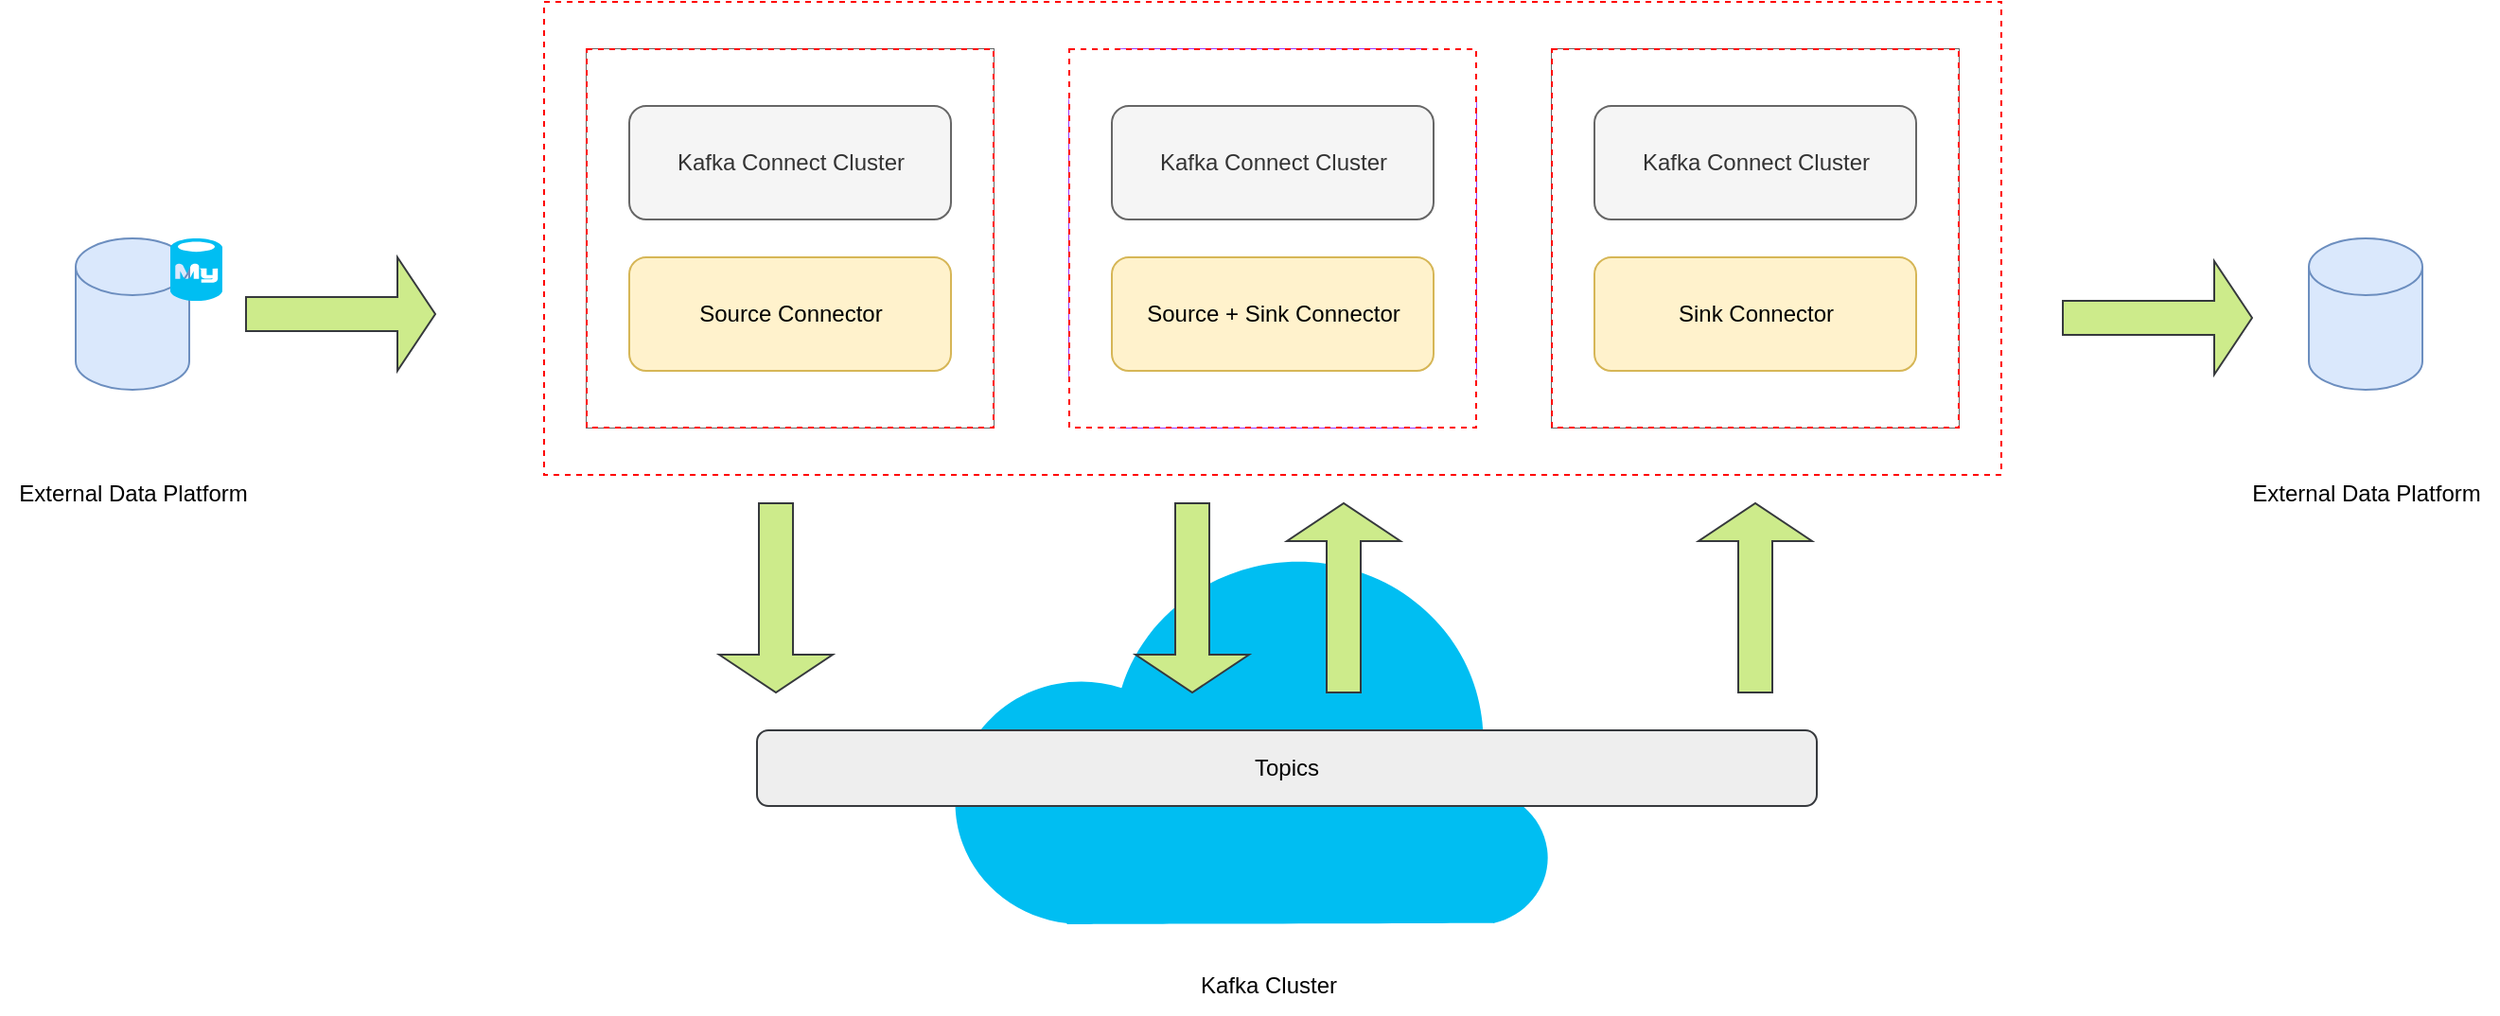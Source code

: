 <mxfile version="24.7.3" type="github">
  <diagram name="Page-1" id="EP4QQ97qRVcQPSVcsZwG">
    <mxGraphModel dx="3116" dy="862" grid="1" gridSize="10" guides="1" tooltips="1" connect="1" arrows="1" fold="1" page="1" pageScale="1" pageWidth="850" pageHeight="1100" math="0" shadow="0">
      <root>
        <mxCell id="0" />
        <mxCell id="1" parent="0" />
        <mxCell id="u9Qty3YH7hLvffLcsdpy-11" value="" style="rounded=0;whiteSpace=wrap;html=1;dashed=1;strokeColor=#FF0000;" vertex="1" parent="1">
          <mxGeometry x="-22.5" y="175" width="770" height="250" as="geometry" />
        </mxCell>
        <mxCell id="QRoZpUSQXtjQfJ5ine1u-7" value="" style="verticalLabelPosition=bottom;html=1;verticalAlign=top;align=center;strokeColor=none;fillColor=#00BEF2;shape=mxgraph.azure.cloud;" parent="1" vertex="1">
          <mxGeometry x="190" y="460" width="320" height="202.5" as="geometry" />
        </mxCell>
        <mxCell id="QRoZpUSQXtjQfJ5ine1u-1" value="" style="shape=cylinder3;whiteSpace=wrap;html=1;boundedLbl=1;backgroundOutline=1;size=15;fillColor=#dae8fc;strokeColor=#6c8ebf;" parent="1" vertex="1">
          <mxGeometry x="-270" y="300" width="60" height="80" as="geometry" />
        </mxCell>
        <mxCell id="QRoZpUSQXtjQfJ5ine1u-2" value="" style="shape=cylinder3;whiteSpace=wrap;html=1;boundedLbl=1;backgroundOutline=1;size=15;fillColor=#dae8fc;strokeColor=#6c8ebf;" parent="1" vertex="1">
          <mxGeometry x="910" y="300" width="60" height="80" as="geometry" />
        </mxCell>
        <mxCell id="QRoZpUSQXtjQfJ5ine1u-6" value="Topics" style="rounded=1;whiteSpace=wrap;html=1;fillColor=#eeeeee;strokeColor=#36393d;" parent="1" vertex="1">
          <mxGeometry x="90" y="560" width="560" height="40" as="geometry" />
        </mxCell>
        <mxCell id="QRoZpUSQXtjQfJ5ine1u-11" value="" style="shape=singleArrow;direction=south;whiteSpace=wrap;html=1;fillColor=#cdeb8b;strokeColor=#36393d;" parent="1" vertex="1">
          <mxGeometry x="290" y="440" width="60" height="100" as="geometry" />
        </mxCell>
        <mxCell id="QRoZpUSQXtjQfJ5ine1u-12" value="" style="shape=singleArrow;direction=north;whiteSpace=wrap;html=1;fillColor=#cdeb8b;strokeColor=#36393d;" parent="1" vertex="1">
          <mxGeometry x="370" y="440" width="60" height="100" as="geometry" />
        </mxCell>
        <mxCell id="QRoZpUSQXtjQfJ5ine1u-13" value="" style="shape=singleArrow;whiteSpace=wrap;html=1;fillColor=#cdeb8b;strokeColor=#36393d;" parent="1" vertex="1">
          <mxGeometry x="-180" y="310" width="100" height="60" as="geometry" />
        </mxCell>
        <mxCell id="QRoZpUSQXtjQfJ5ine1u-14" value="" style="shape=singleArrow;whiteSpace=wrap;html=1;fillColor=#cdeb8b;strokeColor=#36393d;" parent="1" vertex="1">
          <mxGeometry x="780" y="312" width="100" height="60" as="geometry" />
        </mxCell>
        <mxCell id="QRoZpUSQXtjQfJ5ine1u-16" value="" style="shape=image;html=1;verticalAlign=top;verticalLabelPosition=bottom;labelBackgroundColor=#ffffff;imageAspect=0;aspect=fixed;image=https://cdn1.iconfinder.com/data/icons/flat-christmas-icons-1/75/_snowflake-128.png" parent="1" vertex="1">
          <mxGeometry x="950" y="297.5" width="38" height="38" as="geometry" />
        </mxCell>
        <mxCell id="QRoZpUSQXtjQfJ5ine1u-17" value="" style="verticalLabelPosition=bottom;html=1;verticalAlign=top;align=center;strokeColor=none;fillColor=#00BEF2;shape=mxgraph.azure.mysql_database;" parent="1" vertex="1">
          <mxGeometry x="-220" y="300" width="27.5" height="33" as="geometry" />
        </mxCell>
        <mxCell id="QRoZpUSQXtjQfJ5ine1u-18" value="External Data Platform" style="text;html=1;align=center;verticalAlign=middle;resizable=0;points=[];autosize=1;strokeColor=none;fillColor=none;" parent="1" vertex="1">
          <mxGeometry x="-310" y="420" width="140" height="30" as="geometry" />
        </mxCell>
        <mxCell id="QRoZpUSQXtjQfJ5ine1u-19" value="External Data Platform" style="text;html=1;align=center;verticalAlign=middle;resizable=0;points=[];autosize=1;strokeColor=none;fillColor=none;" parent="1" vertex="1">
          <mxGeometry x="870" y="420" width="140" height="30" as="geometry" />
        </mxCell>
        <mxCell id="QRoZpUSQXtjQfJ5ine1u-20" value="Kafka Cluster" style="text;html=1;align=center;verticalAlign=middle;resizable=0;points=[];autosize=1;strokeColor=none;fillColor=none;" parent="1" vertex="1">
          <mxGeometry x="310" y="680" width="100" height="30" as="geometry" />
        </mxCell>
        <mxCell id="u9Qty3YH7hLvffLcsdpy-2" value="" style="group;fillColor=#f5f5f5;fontColor=#333333;strokeColor=#666666;" vertex="1" connectable="0" parent="1">
          <mxGeometry y="200" width="215" height="200" as="geometry" />
        </mxCell>
        <mxCell id="u9Qty3YH7hLvffLcsdpy-1" value="" style="rounded=0;whiteSpace=wrap;html=1;dashed=1;strokeColor=#FF0000;" vertex="1" parent="u9Qty3YH7hLvffLcsdpy-2">
          <mxGeometry width="215" height="200" as="geometry" />
        </mxCell>
        <mxCell id="QRoZpUSQXtjQfJ5ine1u-3" value="Kafka Connect Cluster" style="rounded=1;whiteSpace=wrap;html=1;fillColor=#f5f5f5;fontColor=#333333;strokeColor=#666666;" parent="u9Qty3YH7hLvffLcsdpy-2" vertex="1">
          <mxGeometry x="22.5" y="30" width="170" height="60" as="geometry" />
        </mxCell>
        <mxCell id="QRoZpUSQXtjQfJ5ine1u-4" value="Source Connector" style="rounded=1;whiteSpace=wrap;html=1;fillColor=#fff2cc;strokeColor=#d6b656;" parent="u9Qty3YH7hLvffLcsdpy-2" vertex="1">
          <mxGeometry x="22.5" y="110" width="170" height="60" as="geometry" />
        </mxCell>
        <mxCell id="u9Qty3YH7hLvffLcsdpy-3" value="" style="group;fillColor=#CCCCFF;fontColor=#333333;strokeColor=#666666;" vertex="1" connectable="0" parent="1">
          <mxGeometry x="510" y="200" width="215" height="200" as="geometry" />
        </mxCell>
        <mxCell id="u9Qty3YH7hLvffLcsdpy-4" value="" style="rounded=0;whiteSpace=wrap;html=1;dashed=1;strokeColor=#FF0000;" vertex="1" parent="u9Qty3YH7hLvffLcsdpy-3">
          <mxGeometry width="215" height="200" as="geometry" />
        </mxCell>
        <mxCell id="u9Qty3YH7hLvffLcsdpy-5" value="Kafka Connect Cluster" style="rounded=1;whiteSpace=wrap;html=1;fillColor=#f5f5f5;fontColor=#333333;strokeColor=#666666;" vertex="1" parent="u9Qty3YH7hLvffLcsdpy-3">
          <mxGeometry x="22.5" y="30" width="170" height="60" as="geometry" />
        </mxCell>
        <mxCell id="u9Qty3YH7hLvffLcsdpy-6" value="Sink Connector" style="rounded=1;whiteSpace=wrap;html=1;fillColor=#fff2cc;strokeColor=#d6b656;" vertex="1" parent="u9Qty3YH7hLvffLcsdpy-3">
          <mxGeometry x="22.5" y="110" width="170" height="60" as="geometry" />
        </mxCell>
        <mxCell id="u9Qty3YH7hLvffLcsdpy-7" value="" style="group;fillColor=#fff2cc;strokeColor=#9933FF;shadow=0;rounded=1;fillStyle=solid;" vertex="1" connectable="0" parent="1">
          <mxGeometry x="255" y="200" width="215" height="200" as="geometry" />
        </mxCell>
        <mxCell id="u9Qty3YH7hLvffLcsdpy-8" value="" style="rounded=0;whiteSpace=wrap;html=1;dashed=1;strokeColor=#FF0000;" vertex="1" parent="u9Qty3YH7hLvffLcsdpy-7">
          <mxGeometry width="215" height="200" as="geometry" />
        </mxCell>
        <mxCell id="u9Qty3YH7hLvffLcsdpy-9" value="Kafka Connect Cluster" style="rounded=1;whiteSpace=wrap;html=1;fillColor=#f5f5f5;fontColor=#333333;strokeColor=#666666;" vertex="1" parent="u9Qty3YH7hLvffLcsdpy-7">
          <mxGeometry x="22.5" y="30" width="170" height="60" as="geometry" />
        </mxCell>
        <mxCell id="u9Qty3YH7hLvffLcsdpy-10" value="Source + Sink Connector" style="rounded=1;whiteSpace=wrap;html=1;fillColor=#fff2cc;strokeColor=#d6b656;" vertex="1" parent="u9Qty3YH7hLvffLcsdpy-7">
          <mxGeometry x="22.5" y="110" width="170" height="60" as="geometry" />
        </mxCell>
        <mxCell id="u9Qty3YH7hLvffLcsdpy-12" value="" style="shape=singleArrow;direction=south;whiteSpace=wrap;html=1;fillColor=#cdeb8b;strokeColor=#36393d;" vertex="1" parent="1">
          <mxGeometry x="70" y="440" width="60" height="100" as="geometry" />
        </mxCell>
        <mxCell id="u9Qty3YH7hLvffLcsdpy-13" value="" style="shape=singleArrow;direction=north;whiteSpace=wrap;html=1;fillColor=#cdeb8b;strokeColor=#36393d;" vertex="1" parent="1">
          <mxGeometry x="587.5" y="440" width="60" height="100" as="geometry" />
        </mxCell>
      </root>
    </mxGraphModel>
  </diagram>
</mxfile>
